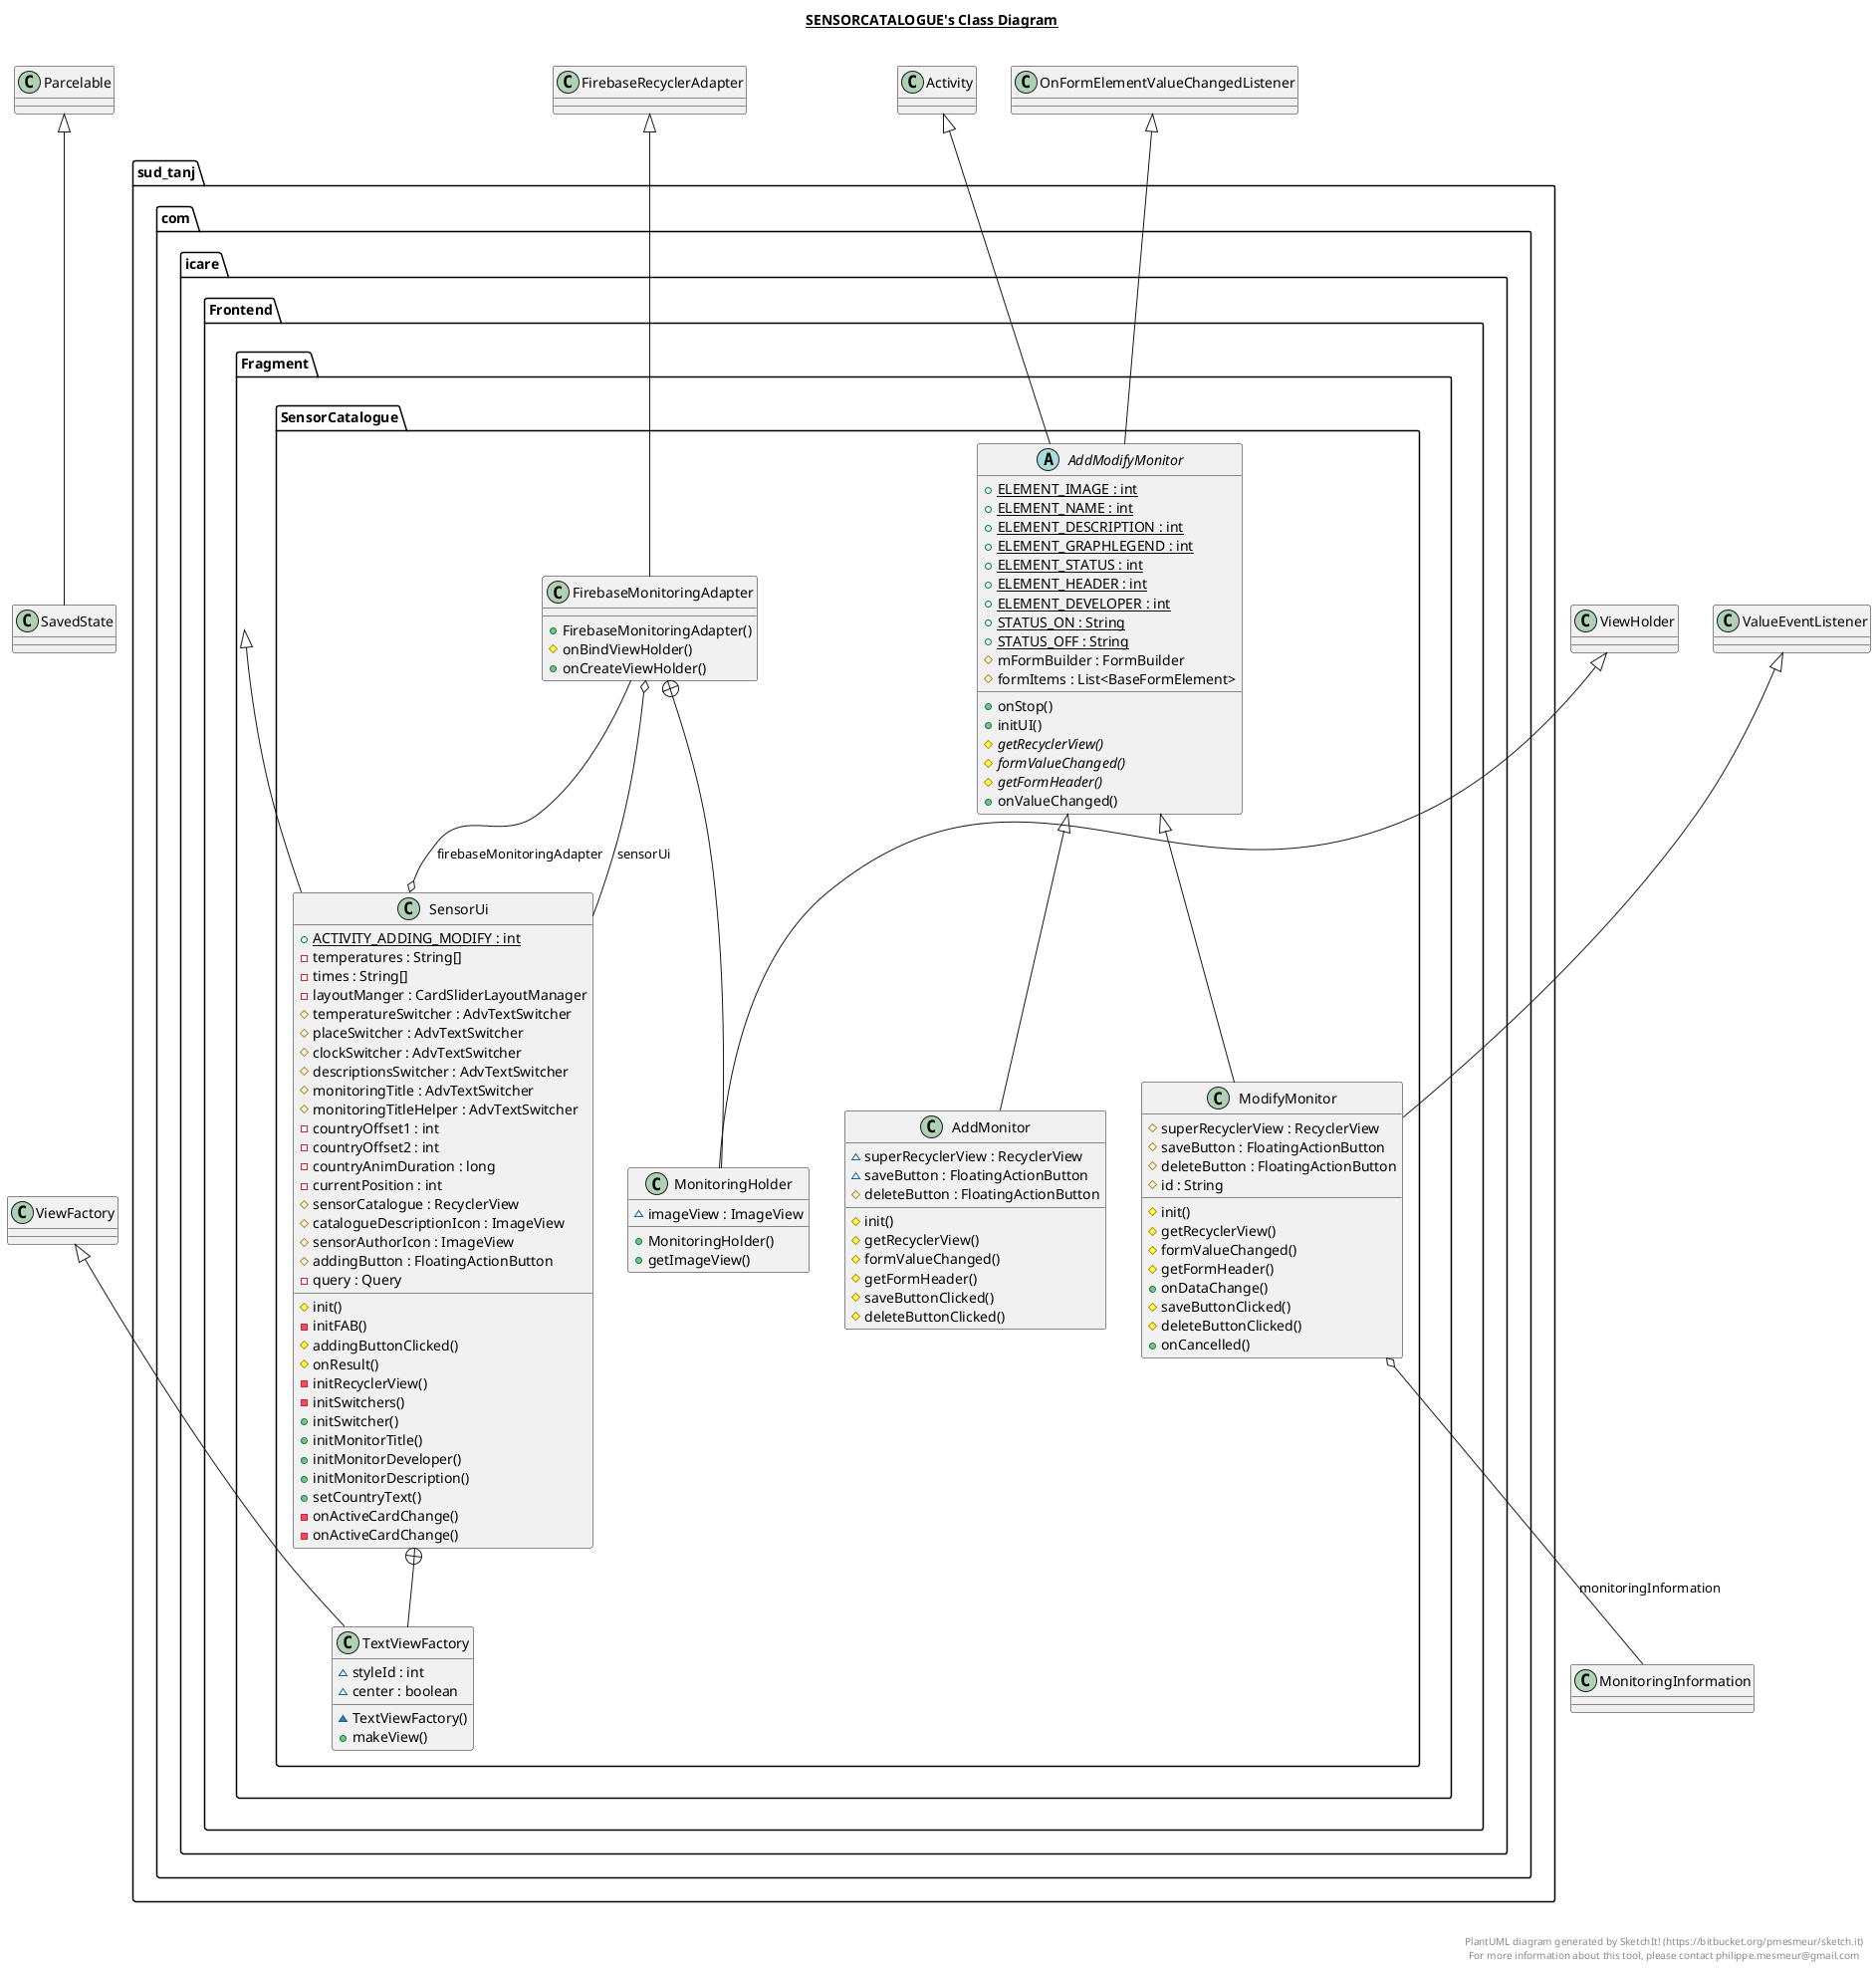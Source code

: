@startuml

title __SENSORCATALOGUE's Class Diagram__\n

  package sud_tanj.com.icare {
    package sud_tanj.com.icare.Frontend.Fragment {
      package sud_tanj.com.icare.Frontend.Fragment.SensorCatalogue {
        abstract class AddModifyMonitor {
            {static} + ELEMENT_IMAGE : int
            {static} + ELEMENT_NAME : int
            {static} + ELEMENT_DESCRIPTION : int
            {static} + ELEMENT_GRAPHLEGEND : int
            {static} + ELEMENT_STATUS : int
            {static} + ELEMENT_HEADER : int
            {static} + ELEMENT_DEVELOPER : int
            {static} + STATUS_ON : String
            {static} + STATUS_OFF : String
            # mFormBuilder : FormBuilder
            # formItems : List<BaseFormElement>
            + onStop()
            + initUI()
            {abstract} # getRecyclerView()
            {abstract} # formValueChanged()
            {abstract} # getFormHeader()
            + onValueChanged()
        }
      }
    }
  }
  

  package sud_tanj.com.icare {
    package sud_tanj.com.icare.Frontend.Fragment {
      package sud_tanj.com.icare.Frontend.Fragment.SensorCatalogue {
        class AddMonitor {
            ~ superRecyclerView : RecyclerView
            ~ saveButton : FloatingActionButton
            # deleteButton : FloatingActionButton
            # init()
            # getRecyclerView()
            # formValueChanged()
            # getFormHeader()
            # saveButtonClicked()
            # deleteButtonClicked()
        }
      }
    }
  }
  

  package sud_tanj.com.icare {
    package sud_tanj.com.icare.Frontend.Fragment {
      package sud_tanj.com.icare.Frontend.Fragment.SensorCatalogue {
        class FirebaseMonitoringAdapter {
            + FirebaseMonitoringAdapter()
            # onBindViewHolder()
            + onCreateViewHolder()
        }
      }
    }
  }
  

  package sud_tanj.com.icare {
    package sud_tanj.com.icare.Frontend.Fragment {
      package sud_tanj.com.icare.Frontend.Fragment.SensorCatalogue {
        class MonitoringHolder {
            ~ imageView : ImageView
            + MonitoringHolder()
            + getImageView()
        }
      }
    }
  }
  

  package sud_tanj.com.icare {
    package sud_tanj.com.icare.Frontend.Fragment {
      package sud_tanj.com.icare.Frontend.Fragment.SensorCatalogue {
        class ModifyMonitor {
            # superRecyclerView : RecyclerView
            # saveButton : FloatingActionButton
            # deleteButton : FloatingActionButton
            # id : String
            # init()
            # getRecyclerView()
            # formValueChanged()
            # getFormHeader()
            + onDataChange()
            # saveButtonClicked()
            # deleteButtonClicked()
            + onCancelled()
        }
      }
    }
  }
  

  package sud_tanj.com.icare {
    package sud_tanj.com.icare.Frontend.Fragment {
      package sud_tanj.com.icare.Frontend.Fragment.SensorCatalogue {
        class SensorUi {
            {static} + ACTIVITY_ADDING_MODIFY : int
            - temperatures : String[]
            - times : String[]
            - layoutManger : CardSliderLayoutManager
            # temperatureSwitcher : AdvTextSwitcher
            # placeSwitcher : AdvTextSwitcher
            # clockSwitcher : AdvTextSwitcher
            # descriptionsSwitcher : AdvTextSwitcher
            # monitoringTitle : AdvTextSwitcher
            # monitoringTitleHelper : AdvTextSwitcher
            - countryOffset1 : int
            - countryOffset2 : int
            - countryAnimDuration : long
            - currentPosition : int
            # sensorCatalogue : RecyclerView
            # catalogueDescriptionIcon : ImageView
            # sensorAuthorIcon : ImageView
            # addingButton : FloatingActionButton
            - query : Query
            # init()
            - initFAB()
            # addingButtonClicked()
            # onResult()
            - initRecyclerView()
            - initSwitchers()
            + initSwitcher()
            + initMonitorTitle()
            + initMonitorDeveloper()
            + initMonitorDescription()
            + setCountryText()
            - onActiveCardChange()
            - onActiveCardChange()
        }
      }
    }
  }
  

  package sud_tanj.com.icare {
    package sud_tanj.com.icare.Frontend.Fragment {
      package sud_tanj.com.icare.Frontend.Fragment.SensorCatalogue {
        class TextViewFactory {
            ~ styleId : int
            ~ center : boolean
            ~ TextViewFactory()
            + makeView()
        }
      }
    }
  }
  

  AddModifyMonitor -up-|> OnFormElementValueChangedListener
  AddModifyMonitor -up-|> Activity
  AddMonitor -up-|> AddModifyMonitor
  FirebaseMonitoringAdapter -up-|> FirebaseRecyclerAdapter
  FirebaseMonitoringAdapter o-- SensorUi : sensorUi
  FirebaseMonitoringAdapter +-down- MonitoringHolder
  MonitoringHolder -up-|> ViewHolder
  ModifyMonitor -up-|> ValueEventListener
  ModifyMonitor -up-|> AddModifyMonitor
  ModifyMonitor o-- MonitoringInformation : monitoringInformation
  SensorUi -up-|> Fragment
  SensorUi o-- FirebaseMonitoringAdapter : firebaseMonitoringAdapter
  SensorUi +-down- TextViewFactory
  TextViewFactory -up-|> ViewFactory
  SavedState -up-|> Parcelable


right footer


PlantUML diagram generated by SketchIt! (https://bitbucket.org/pmesmeur/sketch.it)
For more information about this tool, please contact philippe.mesmeur@gmail.com
endfooter

@enduml

